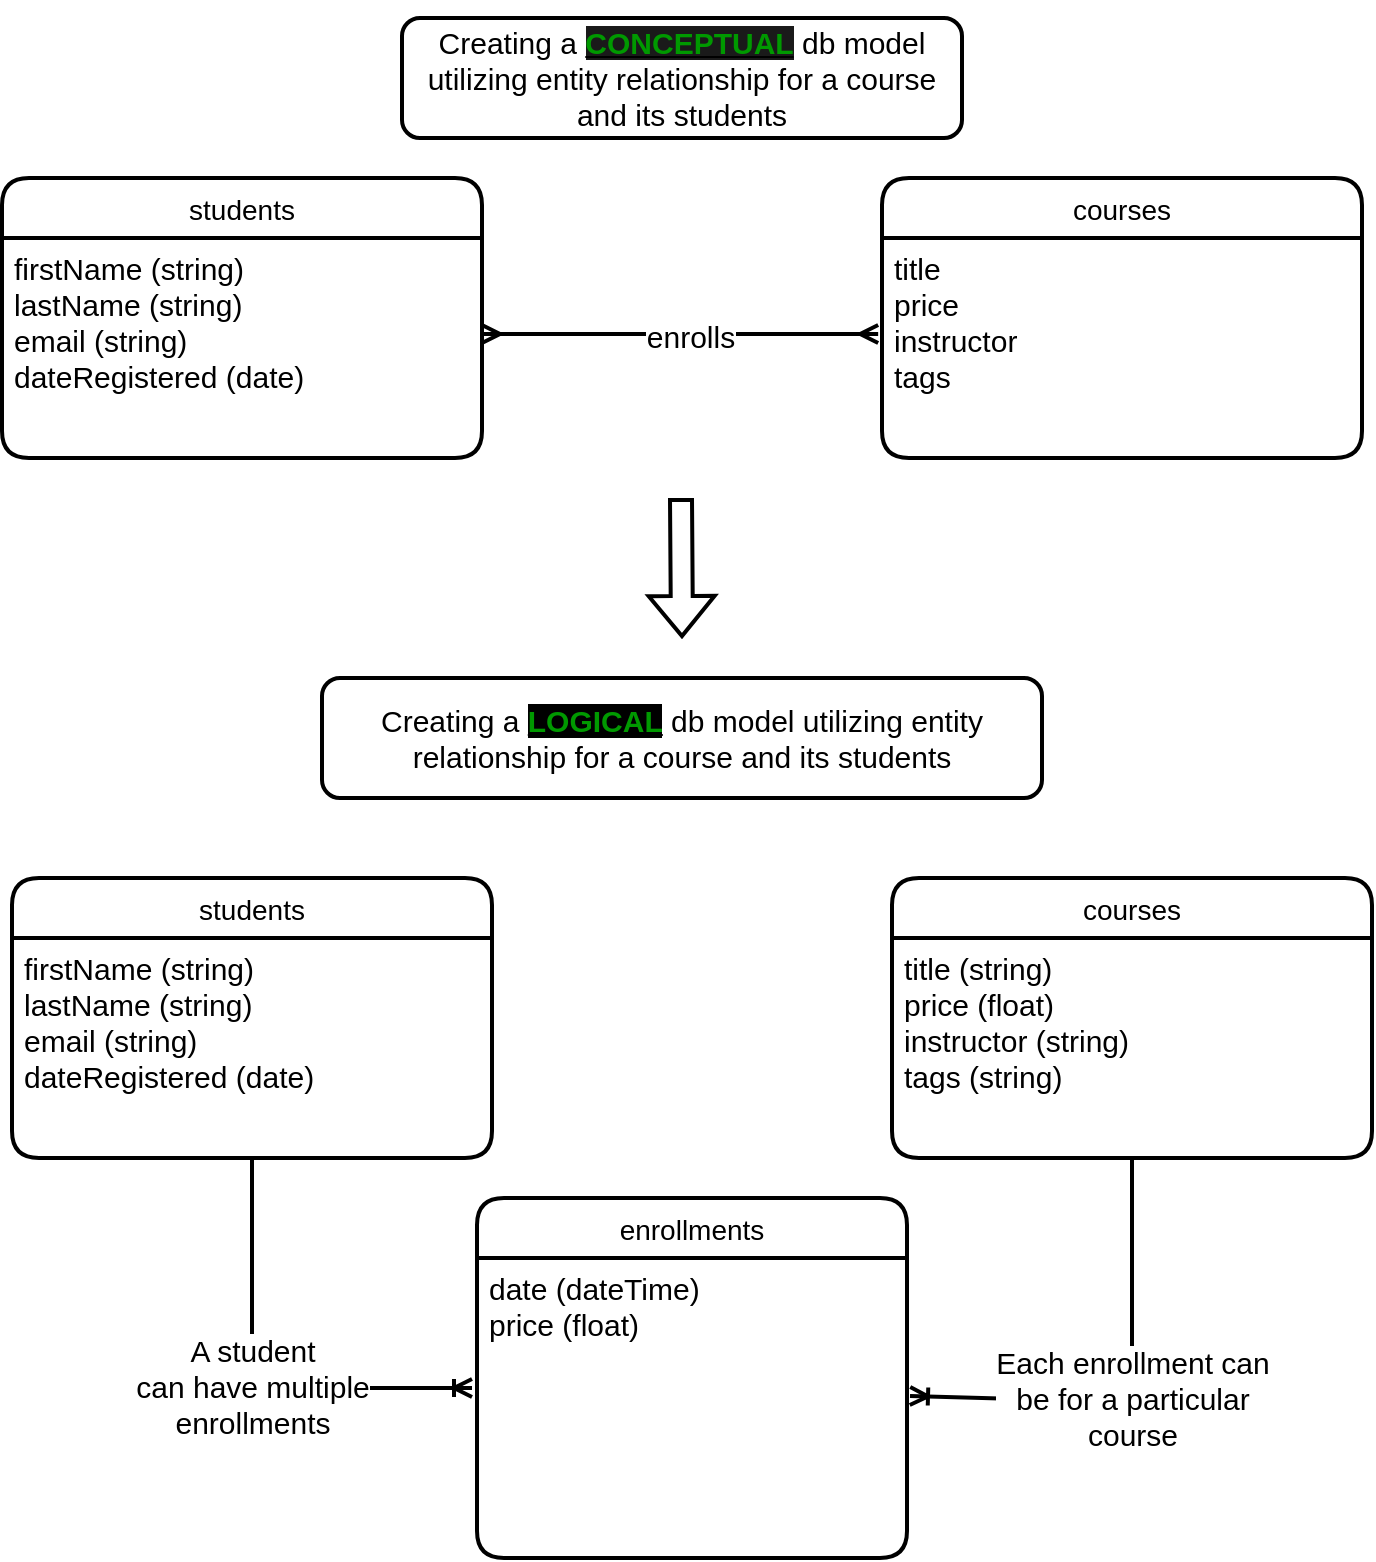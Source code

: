 <mxfile version="20.8.0" type="github">
  <diagram id="R2lEEEUBdFMjLlhIrx00" name="Page-1">
    <mxGraphModel dx="896" dy="716" grid="1" gridSize="10" guides="1" tooltips="1" connect="1" arrows="1" fold="1" page="1" pageScale="1" pageWidth="850" pageHeight="1100" math="0" shadow="0" extFonts="Permanent Marker^https://fonts.googleapis.com/css?family=Permanent+Marker">
      <root>
        <mxCell id="0" />
        <mxCell id="1" parent="0" />
        <mxCell id="TUjFkqB4MpRaAjQye1uv-3" value="students" style="swimlane;childLayout=stackLayout;horizontal=1;startSize=30;horizontalStack=0;rounded=1;fontSize=14;fontStyle=0;strokeWidth=2;resizeParent=0;resizeLast=1;shadow=0;dashed=0;align=center;" vertex="1" parent="1">
          <mxGeometry x="80" y="100" width="240" height="140" as="geometry" />
        </mxCell>
        <mxCell id="TUjFkqB4MpRaAjQye1uv-4" value="firstName (string)&#xa;lastName (string)&#xa;email (string)&#xa;dateRegistered (date)" style="align=left;strokeColor=none;fillColor=none;spacingLeft=4;fontSize=15;verticalAlign=top;resizable=0;rotatable=0;part=1;" vertex="1" parent="TUjFkqB4MpRaAjQye1uv-3">
          <mxGeometry y="30" width="240" height="110" as="geometry" />
        </mxCell>
        <mxCell id="TUjFkqB4MpRaAjQye1uv-6" value="courses" style="swimlane;childLayout=stackLayout;horizontal=1;startSize=30;horizontalStack=0;rounded=1;fontSize=14;fontStyle=0;strokeWidth=2;resizeParent=0;resizeLast=1;shadow=0;dashed=0;align=center;" vertex="1" parent="1">
          <mxGeometry x="520" y="100" width="240" height="140" as="geometry" />
        </mxCell>
        <mxCell id="TUjFkqB4MpRaAjQye1uv-7" value="title&#xa;price&#xa;instructor&#xa;tags" style="align=left;strokeColor=none;fillColor=none;spacingLeft=4;fontSize=15;verticalAlign=top;resizable=0;rotatable=0;part=1;" vertex="1" parent="TUjFkqB4MpRaAjQye1uv-6">
          <mxGeometry y="30" width="240" height="110" as="geometry" />
        </mxCell>
        <mxCell id="TUjFkqB4MpRaAjQye1uv-8" value="&lt;p&gt;&lt;font style=&quot;font-size: 15px;&quot;&gt;Creating a &lt;b&gt;&lt;u&gt;&lt;font style=&quot;background-color: rgb(26, 26, 26);&quot; color=&quot;#009900&quot;&gt;CONCEPTUAL&lt;/font&gt;&lt;/u&gt;&lt;/b&gt; db model utilizing entity relationship for a course and its students&lt;/font&gt;&lt;/p&gt;" style="rounded=1;whiteSpace=wrap;html=1;strokeWidth=2;align=center;" vertex="1" parent="1">
          <mxGeometry x="280" y="20" width="280" height="60" as="geometry" />
        </mxCell>
        <mxCell id="TUjFkqB4MpRaAjQye1uv-13" value="&lt;font style=&quot;font-size: 15px;&quot;&gt;Creating a &lt;b&gt;&lt;u&gt;&lt;font style=&quot;background-color: rgb(0, 0, 0);&quot; color=&quot;#009900&quot;&gt;LOGICAL&lt;/font&gt;&lt;/u&gt;&lt;/b&gt; db model utilizing entity relationship for a course and its students&lt;/font&gt;" style="rounded=1;whiteSpace=wrap;html=1;strokeWidth=2;" vertex="1" parent="1">
          <mxGeometry x="240" y="350" width="360" height="60" as="geometry" />
        </mxCell>
        <mxCell id="TUjFkqB4MpRaAjQye1uv-22" value="students" style="swimlane;childLayout=stackLayout;horizontal=1;startSize=30;horizontalStack=0;rounded=1;fontSize=14;fontStyle=0;strokeWidth=2;resizeParent=0;resizeLast=1;shadow=0;dashed=0;align=center;" vertex="1" parent="1">
          <mxGeometry x="85" y="450" width="240" height="140" as="geometry" />
        </mxCell>
        <mxCell id="TUjFkqB4MpRaAjQye1uv-23" value="firstName (string)&#xa;lastName (string)&#xa;email (string)&#xa;dateRegistered (date)" style="align=left;strokeColor=none;fillColor=none;spacingLeft=4;fontSize=15;verticalAlign=top;resizable=0;rotatable=0;part=1;" vertex="1" parent="TUjFkqB4MpRaAjQye1uv-22">
          <mxGeometry y="30" width="240" height="110" as="geometry" />
        </mxCell>
        <mxCell id="TUjFkqB4MpRaAjQye1uv-24" value="courses" style="swimlane;childLayout=stackLayout;horizontal=1;startSize=30;horizontalStack=0;rounded=1;fontSize=14;fontStyle=0;strokeWidth=2;resizeParent=0;resizeLast=1;shadow=0;dashed=0;align=center;" vertex="1" parent="1">
          <mxGeometry x="525" y="450" width="240" height="140" as="geometry" />
        </mxCell>
        <mxCell id="TUjFkqB4MpRaAjQye1uv-25" value="title (string)&#xa;price (float)&#xa;instructor (string)&#xa;tags (string)" style="align=left;strokeColor=none;fillColor=none;spacingLeft=4;fontSize=15;verticalAlign=top;resizable=0;rotatable=0;part=1;" vertex="1" parent="TUjFkqB4MpRaAjQye1uv-24">
          <mxGeometry y="30" width="240" height="110" as="geometry" />
        </mxCell>
        <mxCell id="TUjFkqB4MpRaAjQye1uv-26" value="enrollments" style="swimlane;childLayout=stackLayout;horizontal=1;startSize=30;horizontalStack=0;rounded=1;fontSize=14;fontStyle=0;strokeWidth=2;resizeParent=0;resizeLast=1;shadow=0;dashed=0;align=center;" vertex="1" parent="1">
          <mxGeometry x="317.5" y="610" width="215" height="180" as="geometry" />
        </mxCell>
        <mxCell id="TUjFkqB4MpRaAjQye1uv-27" value="date (dateTime)&#xa;price (float)" style="align=left;strokeColor=none;fillColor=none;spacingLeft=4;fontSize=15;verticalAlign=top;resizable=0;rotatable=0;part=1;" vertex="1" parent="TUjFkqB4MpRaAjQye1uv-26">
          <mxGeometry y="30" width="215" height="150" as="geometry" />
        </mxCell>
        <mxCell id="TUjFkqB4MpRaAjQye1uv-28" value="" style="fontSize=12;html=1;endArrow=ERoneToMany;rounded=0;strokeWidth=2;exitX=0.5;exitY=1;exitDx=0;exitDy=0;" edge="1" parent="1" source="TUjFkqB4MpRaAjQye1uv-23">
          <mxGeometry width="100" height="100" relative="1" as="geometry">
            <mxPoint x="205" y="650" as="sourcePoint" />
            <mxPoint x="315" y="705" as="targetPoint" />
            <Array as="points">
              <mxPoint x="205" y="705" />
            </Array>
          </mxGeometry>
        </mxCell>
        <mxCell id="TUjFkqB4MpRaAjQye1uv-29" value="A student&lt;br&gt;can have multiple&lt;br&gt;enrollments" style="edgeLabel;html=1;align=center;verticalAlign=middle;resizable=0;points=[];fontSize=15;" vertex="1" connectable="0" parent="TUjFkqB4MpRaAjQye1uv-28">
          <mxGeometry x="0.445" y="1" relative="1" as="geometry">
            <mxPoint x="-48" as="offset" />
          </mxGeometry>
        </mxCell>
        <mxCell id="TUjFkqB4MpRaAjQye1uv-30" value="" style="fontSize=12;html=1;endArrow=ERoneToMany;rounded=0;strokeWidth=2;exitX=0.5;exitY=1;exitDx=0;exitDy=0;entryX=1.007;entryY=0.46;entryDx=0;entryDy=0;entryPerimeter=0;" edge="1" parent="1" source="TUjFkqB4MpRaAjQye1uv-25" target="TUjFkqB4MpRaAjQye1uv-27">
          <mxGeometry width="100" height="100" relative="1" as="geometry">
            <mxPoint x="655" y="690" as="sourcePoint" />
            <mxPoint x="545" y="710" as="targetPoint" />
            <Array as="points">
              <mxPoint x="645" y="712" />
            </Array>
          </mxGeometry>
        </mxCell>
        <mxCell id="TUjFkqB4MpRaAjQye1uv-31" value="Each enrollment can&lt;br&gt;be for a particular&lt;br&gt;course" style="edgeLabel;html=1;align=center;verticalAlign=middle;resizable=0;points=[];fontSize=15;" vertex="1" connectable="0" parent="TUjFkqB4MpRaAjQye1uv-30">
          <mxGeometry x="0.445" y="1" relative="1" as="geometry">
            <mxPoint x="46" y="-2" as="offset" />
          </mxGeometry>
        </mxCell>
        <mxCell id="TUjFkqB4MpRaAjQye1uv-32" value="" style="fontSize=12;html=1;endArrow=ERmany;startArrow=ERmany;rounded=0;strokeWidth=2;entryX=-0.008;entryY=0.436;entryDx=0;entryDy=0;entryPerimeter=0;" edge="1" parent="1" target="TUjFkqB4MpRaAjQye1uv-7">
          <mxGeometry width="100" height="100" relative="1" as="geometry">
            <mxPoint x="320" y="178" as="sourcePoint" />
            <mxPoint x="510" y="175" as="targetPoint" />
          </mxGeometry>
        </mxCell>
        <mxCell id="TUjFkqB4MpRaAjQye1uv-33" value="enrolls" style="edgeLabel;html=1;align=center;verticalAlign=middle;resizable=0;points=[];fontSize=15;" vertex="1" connectable="0" parent="TUjFkqB4MpRaAjQye1uv-32">
          <mxGeometry x="0.045" y="-1" relative="1" as="geometry">
            <mxPoint as="offset" />
          </mxGeometry>
        </mxCell>
        <mxCell id="TUjFkqB4MpRaAjQye1uv-34" value="" style="shape=flexArrow;endArrow=classic;html=1;rounded=0;strokeWidth=2;fontSize=15;" edge="1" parent="1">
          <mxGeometry x="1" y="20" width="50" height="50" relative="1" as="geometry">
            <mxPoint x="419.5" y="260" as="sourcePoint" />
            <mxPoint x="420" y="330" as="targetPoint" />
            <mxPoint x="-20" y="20" as="offset" />
          </mxGeometry>
        </mxCell>
      </root>
    </mxGraphModel>
  </diagram>
</mxfile>
